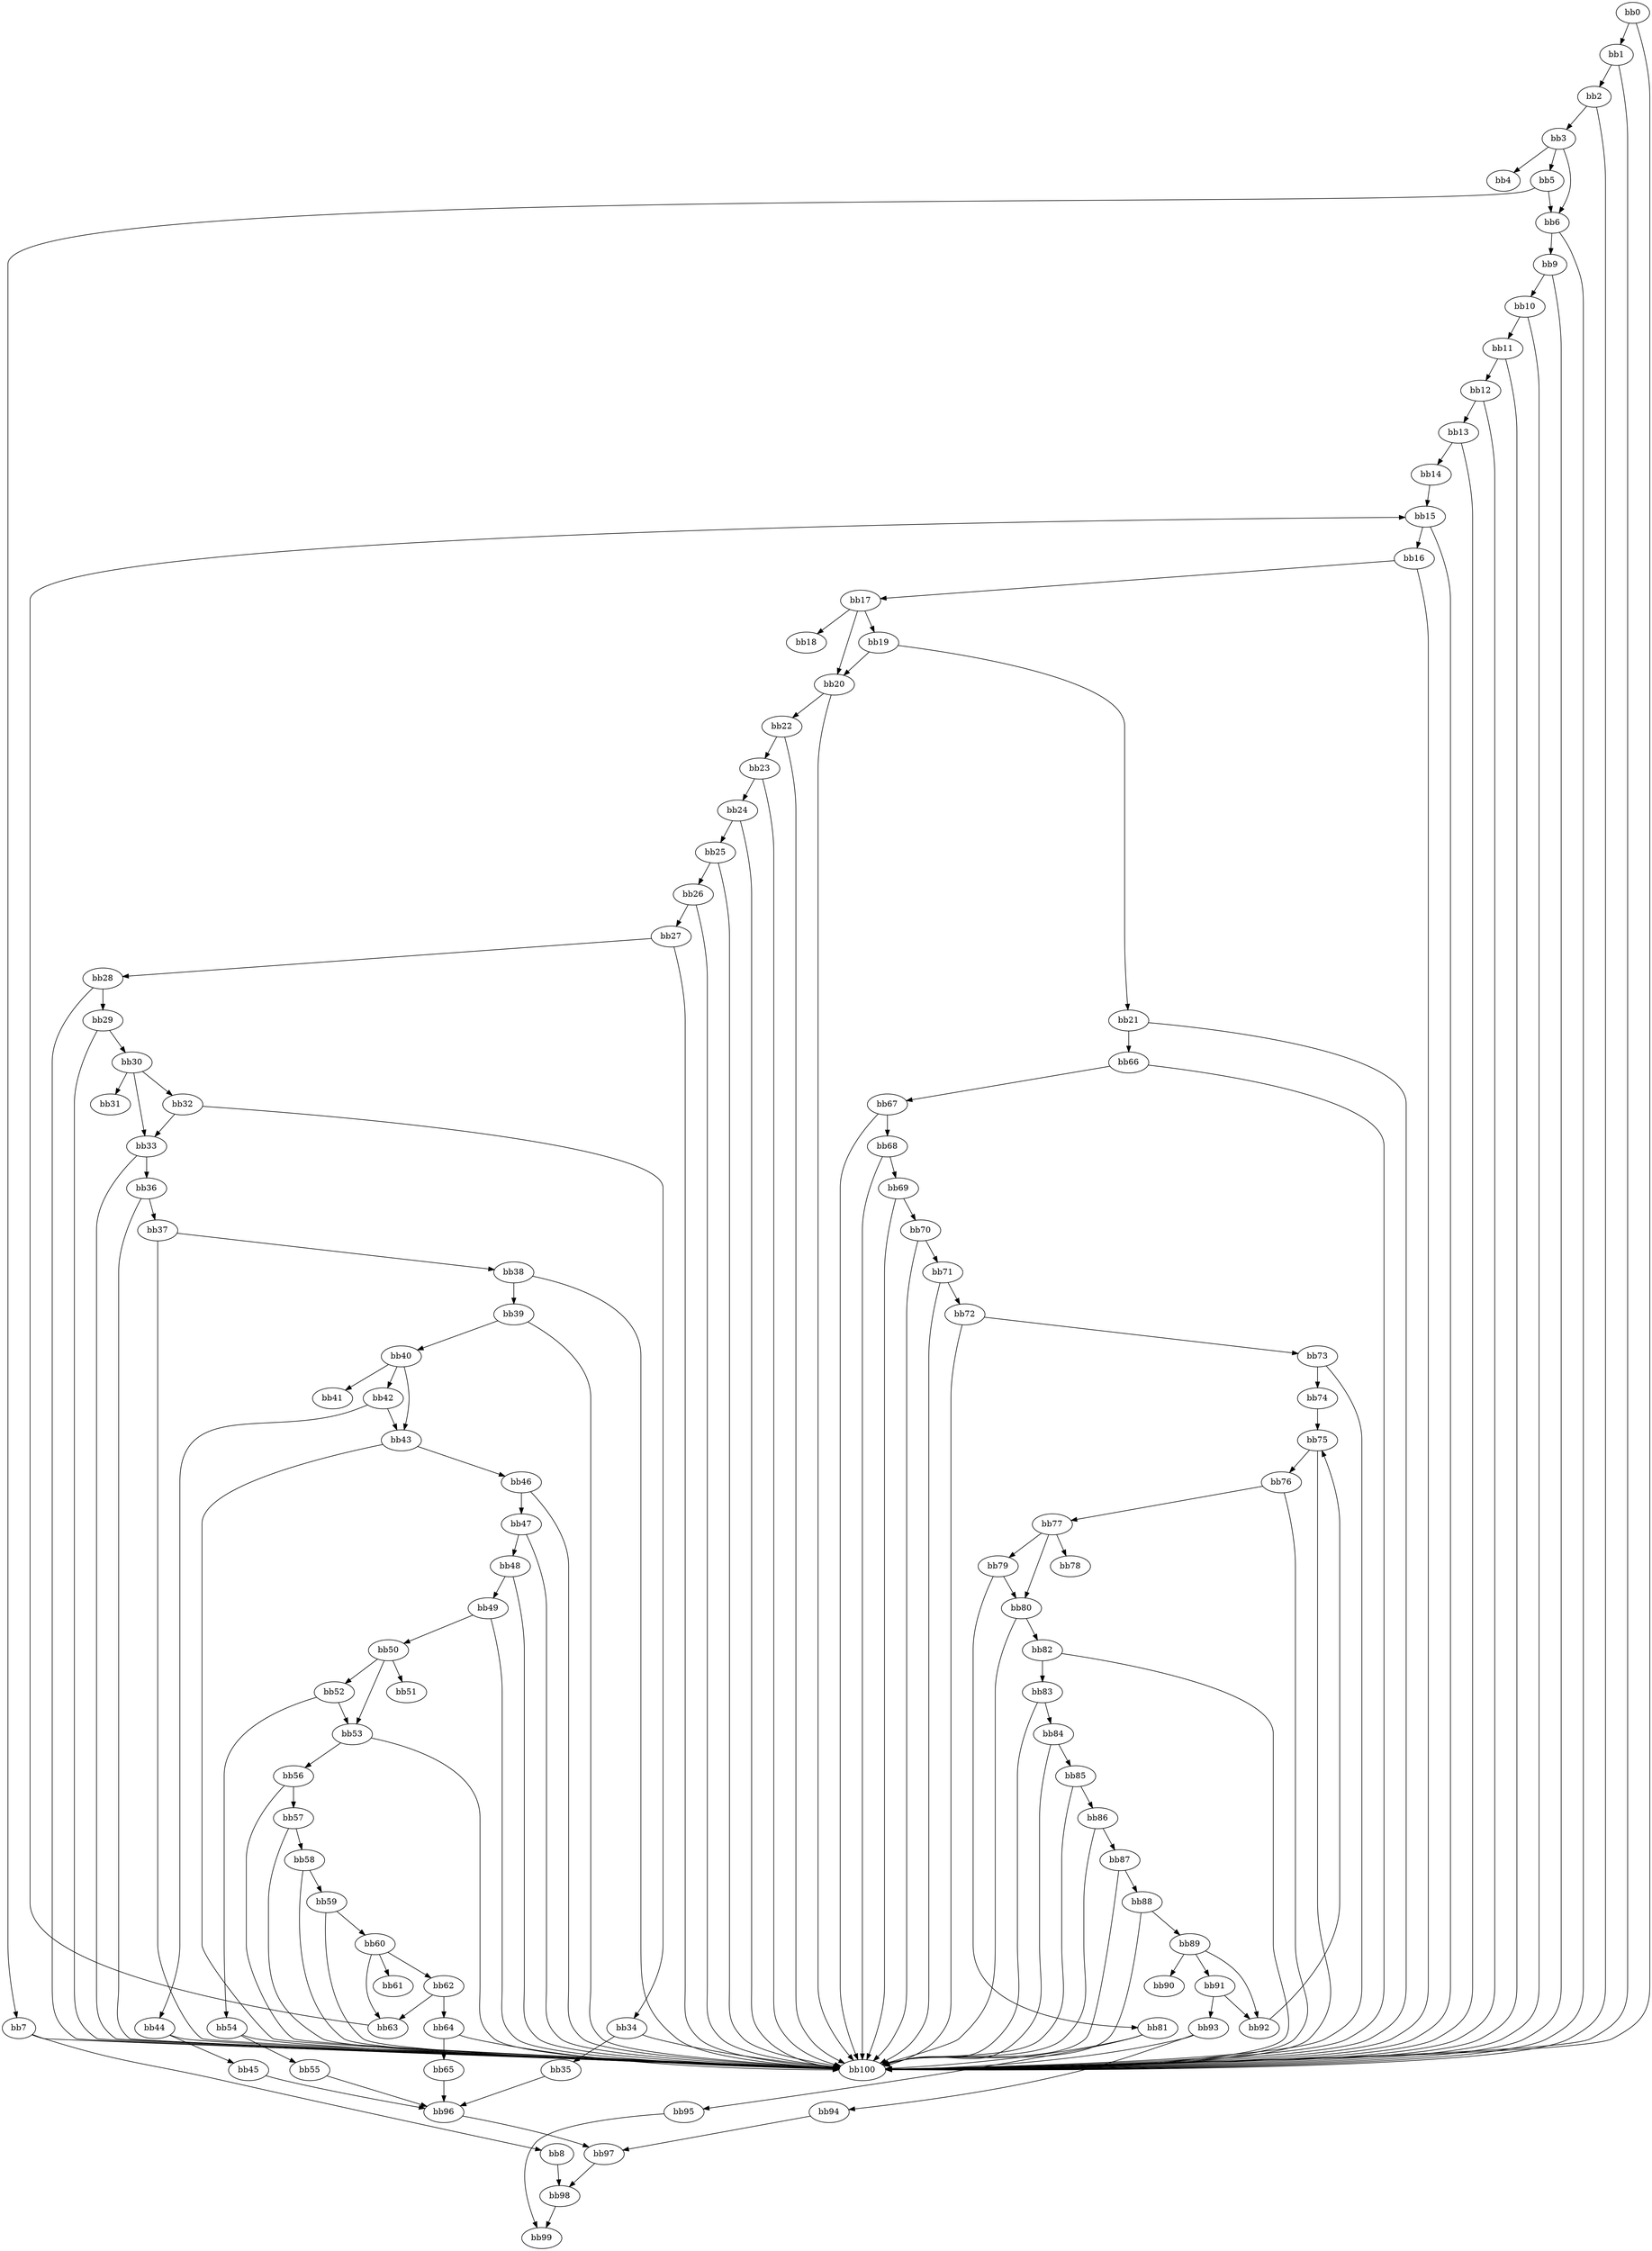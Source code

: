 digraph {
    0 [ label = "bb0\l" ]
    1 [ label = "bb1\l" ]
    2 [ label = "bb2\l" ]
    3 [ label = "bb3\l" ]
    4 [ label = "bb4\l" ]
    5 [ label = "bb5\l" ]
    6 [ label = "bb6\l" ]
    7 [ label = "bb7\l" ]
    8 [ label = "bb8\l" ]
    9 [ label = "bb9\l" ]
    10 [ label = "bb10\l" ]
    11 [ label = "bb11\l" ]
    12 [ label = "bb12\l" ]
    13 [ label = "bb13\l" ]
    14 [ label = "bb14\l" ]
    15 [ label = "bb15\l" ]
    16 [ label = "bb16\l" ]
    17 [ label = "bb17\l" ]
    18 [ label = "bb18\l" ]
    19 [ label = "bb19\l" ]
    20 [ label = "bb20\l" ]
    21 [ label = "bb21\l" ]
    22 [ label = "bb22\l" ]
    23 [ label = "bb23\l" ]
    24 [ label = "bb24\l" ]
    25 [ label = "bb25\l" ]
    26 [ label = "bb26\l" ]
    27 [ label = "bb27\l" ]
    28 [ label = "bb28\l" ]
    29 [ label = "bb29\l" ]
    30 [ label = "bb30\l" ]
    31 [ label = "bb31\l" ]
    32 [ label = "bb32\l" ]
    33 [ label = "bb33\l" ]
    34 [ label = "bb34\l" ]
    35 [ label = "bb35\l" ]
    36 [ label = "bb36\l" ]
    37 [ label = "bb37\l" ]
    38 [ label = "bb38\l" ]
    39 [ label = "bb39\l" ]
    40 [ label = "bb40\l" ]
    41 [ label = "bb41\l" ]
    42 [ label = "bb42\l" ]
    43 [ label = "bb43\l" ]
    44 [ label = "bb44\l" ]
    45 [ label = "bb45\l" ]
    46 [ label = "bb46\l" ]
    47 [ label = "bb47\l" ]
    48 [ label = "bb48\l" ]
    49 [ label = "bb49\l" ]
    50 [ label = "bb50\l" ]
    51 [ label = "bb51\l" ]
    52 [ label = "bb52\l" ]
    53 [ label = "bb53\l" ]
    54 [ label = "bb54\l" ]
    55 [ label = "bb55\l" ]
    56 [ label = "bb56\l" ]
    57 [ label = "bb57\l" ]
    58 [ label = "bb58\l" ]
    59 [ label = "bb59\l" ]
    60 [ label = "bb60\l" ]
    61 [ label = "bb61\l" ]
    62 [ label = "bb62\l" ]
    63 [ label = "bb63\l" ]
    64 [ label = "bb64\l" ]
    65 [ label = "bb65\l" ]
    66 [ label = "bb66\l" ]
    67 [ label = "bb67\l" ]
    68 [ label = "bb68\l" ]
    69 [ label = "bb69\l" ]
    70 [ label = "bb70\l" ]
    71 [ label = "bb71\l" ]
    72 [ label = "bb72\l" ]
    73 [ label = "bb73\l" ]
    74 [ label = "bb74\l" ]
    75 [ label = "bb75\l" ]
    76 [ label = "bb76\l" ]
    77 [ label = "bb77\l" ]
    78 [ label = "bb78\l" ]
    79 [ label = "bb79\l" ]
    80 [ label = "bb80\l" ]
    81 [ label = "bb81\l" ]
    82 [ label = "bb82\l" ]
    83 [ label = "bb83\l" ]
    84 [ label = "bb84\l" ]
    85 [ label = "bb85\l" ]
    86 [ label = "bb86\l" ]
    87 [ label = "bb87\l" ]
    88 [ label = "bb88\l" ]
    89 [ label = "bb89\l" ]
    90 [ label = "bb90\l" ]
    91 [ label = "bb91\l" ]
    92 [ label = "bb92\l" ]
    93 [ label = "bb93\l" ]
    94 [ label = "bb94\l" ]
    95 [ label = "bb95\l" ]
    96 [ label = "bb96\l" ]
    97 [ label = "bb97\l" ]
    98 [ label = "bb98\l" ]
    99 [ label = "bb99\l" ]
    100 [ label = "bb100\l" ]
    0 -> 1 [ ]
    0 -> 100 [ ]
    1 -> 2 [ ]
    1 -> 100 [ ]
    2 -> 3 [ ]
    2 -> 100 [ ]
    3 -> 4 [ ]
    3 -> 5 [ ]
    3 -> 6 [ ]
    5 -> 6 [ ]
    5 -> 7 [ ]
    6 -> 9 [ ]
    6 -> 100 [ ]
    7 -> 8 [ ]
    7 -> 100 [ ]
    8 -> 98 [ ]
    9 -> 10 [ ]
    9 -> 100 [ ]
    10 -> 11 [ ]
    10 -> 100 [ ]
    11 -> 12 [ ]
    11 -> 100 [ ]
    12 -> 13 [ ]
    12 -> 100 [ ]
    13 -> 14 [ ]
    13 -> 100 [ ]
    14 -> 15 [ ]
    15 -> 16 [ ]
    15 -> 100 [ ]
    16 -> 17 [ ]
    16 -> 100 [ ]
    17 -> 18 [ ]
    17 -> 19 [ ]
    17 -> 20 [ ]
    19 -> 20 [ ]
    19 -> 21 [ ]
    20 -> 22 [ ]
    20 -> 100 [ ]
    21 -> 66 [ ]
    21 -> 100 [ ]
    22 -> 23 [ ]
    22 -> 100 [ ]
    23 -> 24 [ ]
    23 -> 100 [ ]
    24 -> 25 [ ]
    24 -> 100 [ ]
    25 -> 26 [ ]
    25 -> 100 [ ]
    26 -> 27 [ ]
    26 -> 100 [ ]
    27 -> 28 [ ]
    27 -> 100 [ ]
    28 -> 29 [ ]
    28 -> 100 [ ]
    29 -> 30 [ ]
    29 -> 100 [ ]
    30 -> 31 [ ]
    30 -> 32 [ ]
    30 -> 33 [ ]
    32 -> 33 [ ]
    32 -> 34 [ ]
    33 -> 36 [ ]
    33 -> 100 [ ]
    34 -> 35 [ ]
    34 -> 100 [ ]
    35 -> 96 [ ]
    36 -> 37 [ ]
    36 -> 100 [ ]
    37 -> 38 [ ]
    37 -> 100 [ ]
    38 -> 39 [ ]
    38 -> 100 [ ]
    39 -> 40 [ ]
    39 -> 100 [ ]
    40 -> 41 [ ]
    40 -> 42 [ ]
    40 -> 43 [ ]
    42 -> 43 [ ]
    42 -> 44 [ ]
    43 -> 46 [ ]
    43 -> 100 [ ]
    44 -> 45 [ ]
    44 -> 100 [ ]
    45 -> 96 [ ]
    46 -> 47 [ ]
    46 -> 100 [ ]
    47 -> 48 [ ]
    47 -> 100 [ ]
    48 -> 49 [ ]
    48 -> 100 [ ]
    49 -> 50 [ ]
    49 -> 100 [ ]
    50 -> 51 [ ]
    50 -> 52 [ ]
    50 -> 53 [ ]
    52 -> 53 [ ]
    52 -> 54 [ ]
    53 -> 56 [ ]
    53 -> 100 [ ]
    54 -> 55 [ ]
    54 -> 100 [ ]
    55 -> 96 [ ]
    56 -> 57 [ ]
    56 -> 100 [ ]
    57 -> 58 [ ]
    57 -> 100 [ ]
    58 -> 59 [ ]
    58 -> 100 [ ]
    59 -> 60 [ ]
    59 -> 100 [ ]
    60 -> 61 [ ]
    60 -> 62 [ ]
    60 -> 63 [ ]
    62 -> 63 [ ]
    62 -> 64 [ ]
    63 -> 15 [ ]
    64 -> 65 [ ]
    64 -> 100 [ ]
    65 -> 96 [ ]
    66 -> 67 [ ]
    66 -> 100 [ ]
    67 -> 68 [ ]
    67 -> 100 [ ]
    68 -> 69 [ ]
    68 -> 100 [ ]
    69 -> 70 [ ]
    69 -> 100 [ ]
    70 -> 71 [ ]
    70 -> 100 [ ]
    71 -> 72 [ ]
    71 -> 100 [ ]
    72 -> 73 [ ]
    72 -> 100 [ ]
    73 -> 74 [ ]
    73 -> 100 [ ]
    74 -> 75 [ ]
    75 -> 76 [ ]
    75 -> 100 [ ]
    76 -> 77 [ ]
    76 -> 100 [ ]
    77 -> 78 [ ]
    77 -> 79 [ ]
    77 -> 80 [ ]
    79 -> 80 [ ]
    79 -> 81 [ ]
    80 -> 82 [ ]
    80 -> 100 [ ]
    81 -> 95 [ ]
    81 -> 100 [ ]
    82 -> 83 [ ]
    82 -> 100 [ ]
    83 -> 84 [ ]
    83 -> 100 [ ]
    84 -> 85 [ ]
    84 -> 100 [ ]
    85 -> 86 [ ]
    85 -> 100 [ ]
    86 -> 87 [ ]
    86 -> 100 [ ]
    87 -> 88 [ ]
    87 -> 100 [ ]
    88 -> 89 [ ]
    88 -> 100 [ ]
    89 -> 90 [ ]
    89 -> 91 [ ]
    89 -> 92 [ ]
    91 -> 92 [ ]
    91 -> 93 [ ]
    92 -> 75 [ ]
    93 -> 94 [ ]
    93 -> 100 [ ]
    94 -> 97 [ ]
    95 -> 99 [ ]
    96 -> 97 [ ]
    97 -> 98 [ ]
    98 -> 99 [ ]
}

